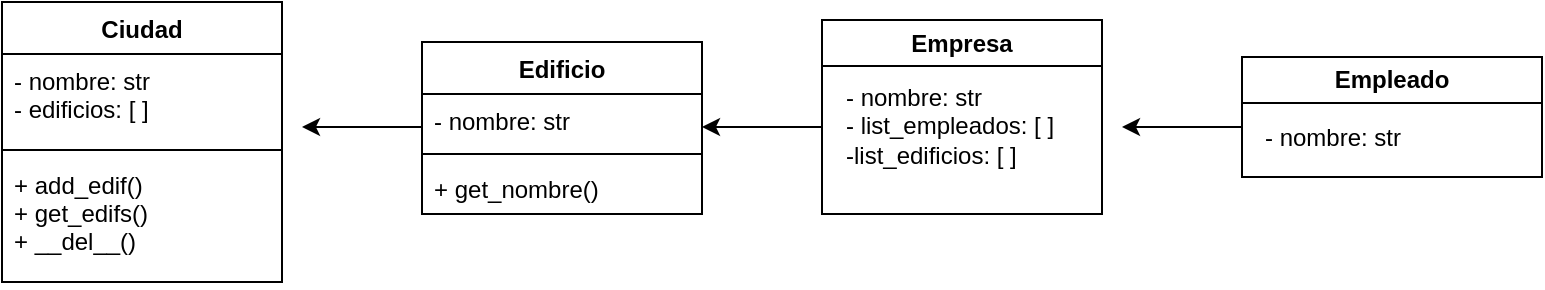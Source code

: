 <mxfile>
    <diagram id="emURUrbNij8LDJF1MQpl" name="Página-1">
        <mxGraphModel dx="315" dy="427" grid="1" gridSize="10" guides="1" tooltips="1" connect="1" arrows="1" fold="1" page="1" pageScale="1" pageWidth="827" pageHeight="1169" math="0" shadow="0">
            <root>
                <mxCell id="0"/>
                <mxCell id="1" parent="0"/>
                <mxCell id="2" value="Ciudad" style="swimlane;fontStyle=1;align=center;verticalAlign=top;childLayout=stackLayout;horizontal=1;startSize=26;horizontalStack=0;resizeParent=1;resizeParentMax=0;resizeLast=0;collapsible=1;marginBottom=0;" vertex="1" parent="1">
                    <mxGeometry x="30" y="160" width="140" height="140" as="geometry"/>
                </mxCell>
                <mxCell id="3" value="- nombre: str&#10;- edificios: [ ]" style="text;strokeColor=none;fillColor=none;align=left;verticalAlign=top;spacingLeft=4;spacingRight=4;overflow=hidden;rotatable=0;points=[[0,0.5],[1,0.5]];portConstraint=eastwest;" vertex="1" parent="2">
                    <mxGeometry y="26" width="140" height="44" as="geometry"/>
                </mxCell>
                <mxCell id="4" value="" style="line;strokeWidth=1;fillColor=none;align=left;verticalAlign=middle;spacingTop=-1;spacingLeft=3;spacingRight=3;rotatable=0;labelPosition=right;points=[];portConstraint=eastwest;strokeColor=inherit;" vertex="1" parent="2">
                    <mxGeometry y="70" width="140" height="8" as="geometry"/>
                </mxCell>
                <mxCell id="5" value="+ add_edif()&#10;+ get_edifs()&#10;+ __del__()" style="text;strokeColor=none;fillColor=none;align=left;verticalAlign=top;spacingLeft=4;spacingRight=4;overflow=hidden;rotatable=0;points=[[0,0.5],[1,0.5]];portConstraint=eastwest;" vertex="1" parent="2">
                    <mxGeometry y="78" width="140" height="62" as="geometry"/>
                </mxCell>
                <mxCell id="6" value="Edificio" style="swimlane;fontStyle=1;align=center;verticalAlign=top;childLayout=stackLayout;horizontal=1;startSize=26;horizontalStack=0;resizeParent=1;resizeParentMax=0;resizeLast=0;collapsible=1;marginBottom=0;" vertex="1" parent="1">
                    <mxGeometry x="240" y="180" width="140" height="86" as="geometry"/>
                </mxCell>
                <mxCell id="7" value="- nombre: str" style="text;strokeColor=none;fillColor=none;align=left;verticalAlign=top;spacingLeft=4;spacingRight=4;overflow=hidden;rotatable=0;points=[[0,0.5],[1,0.5]];portConstraint=eastwest;" vertex="1" parent="6">
                    <mxGeometry y="26" width="140" height="26" as="geometry"/>
                </mxCell>
                <mxCell id="8" value="" style="line;strokeWidth=1;fillColor=none;align=left;verticalAlign=middle;spacingTop=-1;spacingLeft=3;spacingRight=3;rotatable=0;labelPosition=right;points=[];portConstraint=eastwest;strokeColor=inherit;" vertex="1" parent="6">
                    <mxGeometry y="52" width="140" height="8" as="geometry"/>
                </mxCell>
                <mxCell id="9" value="+ get_nombre()" style="text;strokeColor=none;fillColor=none;align=left;verticalAlign=top;spacingLeft=4;spacingRight=4;overflow=hidden;rotatable=0;points=[[0,0.5],[1,0.5]];portConstraint=eastwest;" vertex="1" parent="6">
                    <mxGeometry y="60" width="140" height="26" as="geometry"/>
                </mxCell>
                <mxCell id="18" value="Empresa" style="swimlane;whiteSpace=wrap;html=1;" vertex="1" parent="1">
                    <mxGeometry x="440" y="169" width="140" height="97" as="geometry"/>
                </mxCell>
                <mxCell id="19" value="- nombre: str&lt;br&gt;- list_empleados: [ ]&lt;br&gt;-list_edificios: [ ]" style="text;html=1;align=left;verticalAlign=middle;resizable=0;points=[];autosize=1;strokeColor=none;fillColor=none;" vertex="1" parent="18">
                    <mxGeometry x="10" y="23" width="130" height="60" as="geometry"/>
                </mxCell>
                <mxCell id="20" value="Empleado" style="swimlane;whiteSpace=wrap;html=1;" vertex="1" parent="1">
                    <mxGeometry x="650" y="187.5" width="150" height="60" as="geometry"/>
                </mxCell>
                <mxCell id="21" value="- nombre: str" style="text;html=1;align=center;verticalAlign=middle;resizable=0;points=[];autosize=1;strokeColor=none;fillColor=none;" vertex="1" parent="20">
                    <mxGeometry y="25" width="90" height="30" as="geometry"/>
                </mxCell>
                <mxCell id="22" value="" style="endArrow=classic;html=1;" edge="1" parent="1">
                    <mxGeometry width="50" height="50" relative="1" as="geometry">
                        <mxPoint x="650" y="222.5" as="sourcePoint"/>
                        <mxPoint x="590" y="222.5" as="targetPoint"/>
                    </mxGeometry>
                </mxCell>
                <mxCell id="23" value="" style="endArrow=classic;html=1;" edge="1" parent="1">
                    <mxGeometry width="50" height="50" relative="1" as="geometry">
                        <mxPoint x="440" y="222.5" as="sourcePoint"/>
                        <mxPoint x="380" y="222.5" as="targetPoint"/>
                    </mxGeometry>
                </mxCell>
                <mxCell id="24" value="" style="endArrow=classic;html=1;" edge="1" parent="1">
                    <mxGeometry width="50" height="50" relative="1" as="geometry">
                        <mxPoint x="240" y="222.5" as="sourcePoint"/>
                        <mxPoint x="180" y="222.5" as="targetPoint"/>
                    </mxGeometry>
                </mxCell>
            </root>
        </mxGraphModel>
    </diagram>
</mxfile>